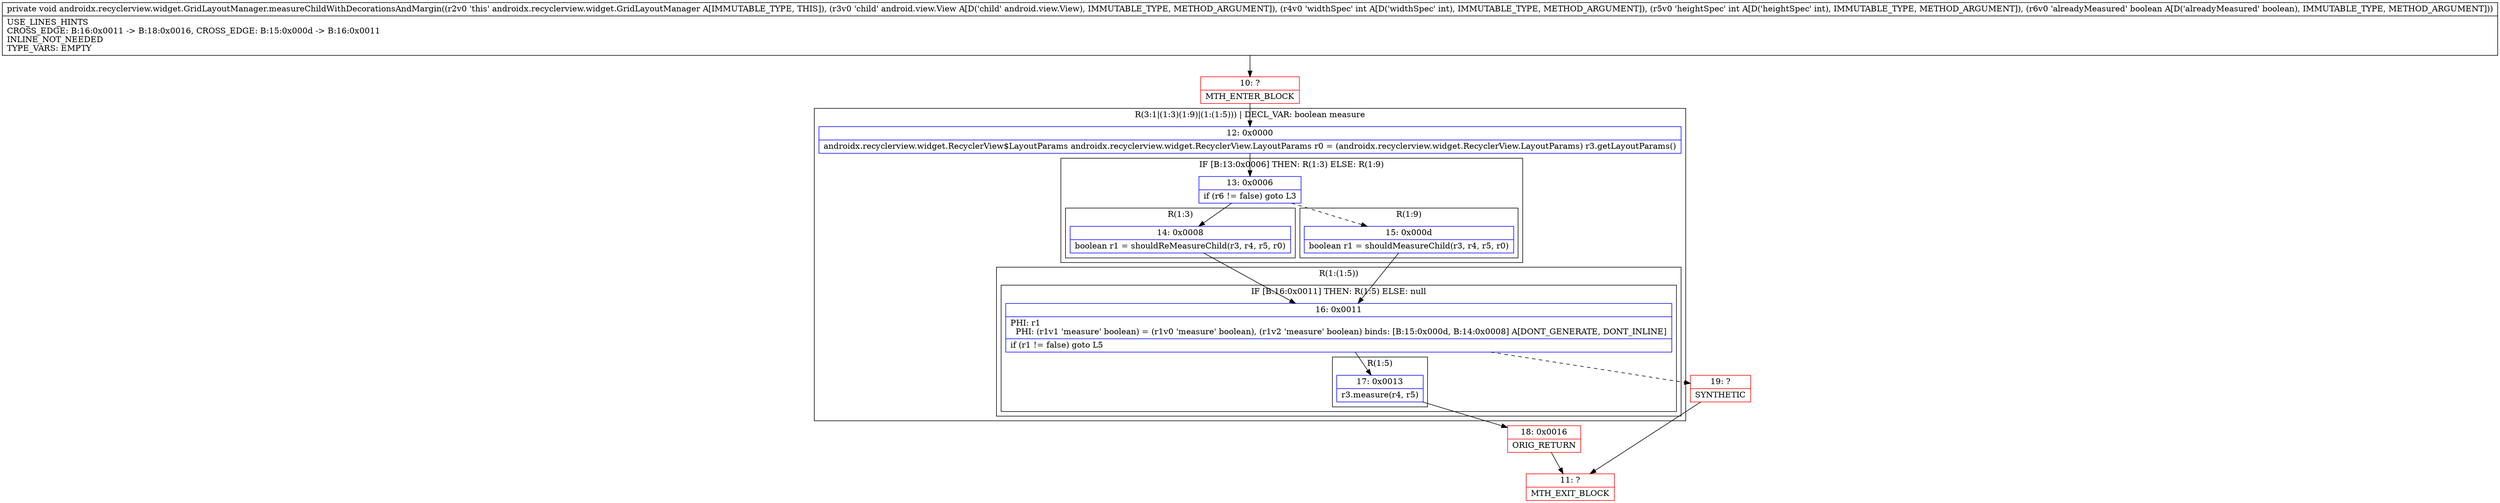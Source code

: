 digraph "CFG forandroidx.recyclerview.widget.GridLayoutManager.measureChildWithDecorationsAndMargin(Landroid\/view\/View;IIZ)V" {
subgraph cluster_Region_967937609 {
label = "R(3:1|(1:3)(1:9)|(1:(1:5))) | DECL_VAR: boolean measure\l";
node [shape=record,color=blue];
Node_12 [shape=record,label="{12\:\ 0x0000|androidx.recyclerview.widget.RecyclerView$LayoutParams androidx.recyclerview.widget.RecyclerView.LayoutParams r0 = (androidx.recyclerview.widget.RecyclerView.LayoutParams) r3.getLayoutParams()\l}"];
subgraph cluster_IfRegion_2024936627 {
label = "IF [B:13:0x0006] THEN: R(1:3) ELSE: R(1:9)";
node [shape=record,color=blue];
Node_13 [shape=record,label="{13\:\ 0x0006|if (r6 != false) goto L3\l}"];
subgraph cluster_Region_1013442481 {
label = "R(1:3)";
node [shape=record,color=blue];
Node_14 [shape=record,label="{14\:\ 0x0008|boolean r1 = shouldReMeasureChild(r3, r4, r5, r0)\l}"];
}
subgraph cluster_Region_1609378498 {
label = "R(1:9)";
node [shape=record,color=blue];
Node_15 [shape=record,label="{15\:\ 0x000d|boolean r1 = shouldMeasureChild(r3, r4, r5, r0)\l}"];
}
}
subgraph cluster_Region_1777530226 {
label = "R(1:(1:5))";
node [shape=record,color=blue];
subgraph cluster_IfRegion_11659277 {
label = "IF [B:16:0x0011] THEN: R(1:5) ELSE: null";
node [shape=record,color=blue];
Node_16 [shape=record,label="{16\:\ 0x0011|PHI: r1 \l  PHI: (r1v1 'measure' boolean) = (r1v0 'measure' boolean), (r1v2 'measure' boolean) binds: [B:15:0x000d, B:14:0x0008] A[DONT_GENERATE, DONT_INLINE]\l|if (r1 != false) goto L5\l}"];
subgraph cluster_Region_1430058461 {
label = "R(1:5)";
node [shape=record,color=blue];
Node_17 [shape=record,label="{17\:\ 0x0013|r3.measure(r4, r5)\l}"];
}
}
}
}
Node_10 [shape=record,color=red,label="{10\:\ ?|MTH_ENTER_BLOCK\l}"];
Node_18 [shape=record,color=red,label="{18\:\ 0x0016|ORIG_RETURN\l}"];
Node_11 [shape=record,color=red,label="{11\:\ ?|MTH_EXIT_BLOCK\l}"];
Node_19 [shape=record,color=red,label="{19\:\ ?|SYNTHETIC\l}"];
MethodNode[shape=record,label="{private void androidx.recyclerview.widget.GridLayoutManager.measureChildWithDecorationsAndMargin((r2v0 'this' androidx.recyclerview.widget.GridLayoutManager A[IMMUTABLE_TYPE, THIS]), (r3v0 'child' android.view.View A[D('child' android.view.View), IMMUTABLE_TYPE, METHOD_ARGUMENT]), (r4v0 'widthSpec' int A[D('widthSpec' int), IMMUTABLE_TYPE, METHOD_ARGUMENT]), (r5v0 'heightSpec' int A[D('heightSpec' int), IMMUTABLE_TYPE, METHOD_ARGUMENT]), (r6v0 'alreadyMeasured' boolean A[D('alreadyMeasured' boolean), IMMUTABLE_TYPE, METHOD_ARGUMENT]))  | USE_LINES_HINTS\lCROSS_EDGE: B:16:0x0011 \-\> B:18:0x0016, CROSS_EDGE: B:15:0x000d \-\> B:16:0x0011\lINLINE_NOT_NEEDED\lTYPE_VARS: EMPTY\l}"];
MethodNode -> Node_10;Node_12 -> Node_13;
Node_13 -> Node_14;
Node_13 -> Node_15[style=dashed];
Node_14 -> Node_16;
Node_15 -> Node_16;
Node_16 -> Node_17;
Node_16 -> Node_19[style=dashed];
Node_17 -> Node_18;
Node_10 -> Node_12;
Node_18 -> Node_11;
Node_19 -> Node_11;
}

